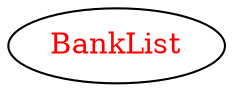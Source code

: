 digraph dependencyGraph {
 concentrate=true;
 ranksep="2.0";
 rankdir="LR"; 
 splines="ortho";
"BankList" [fontcolor="red"];
}